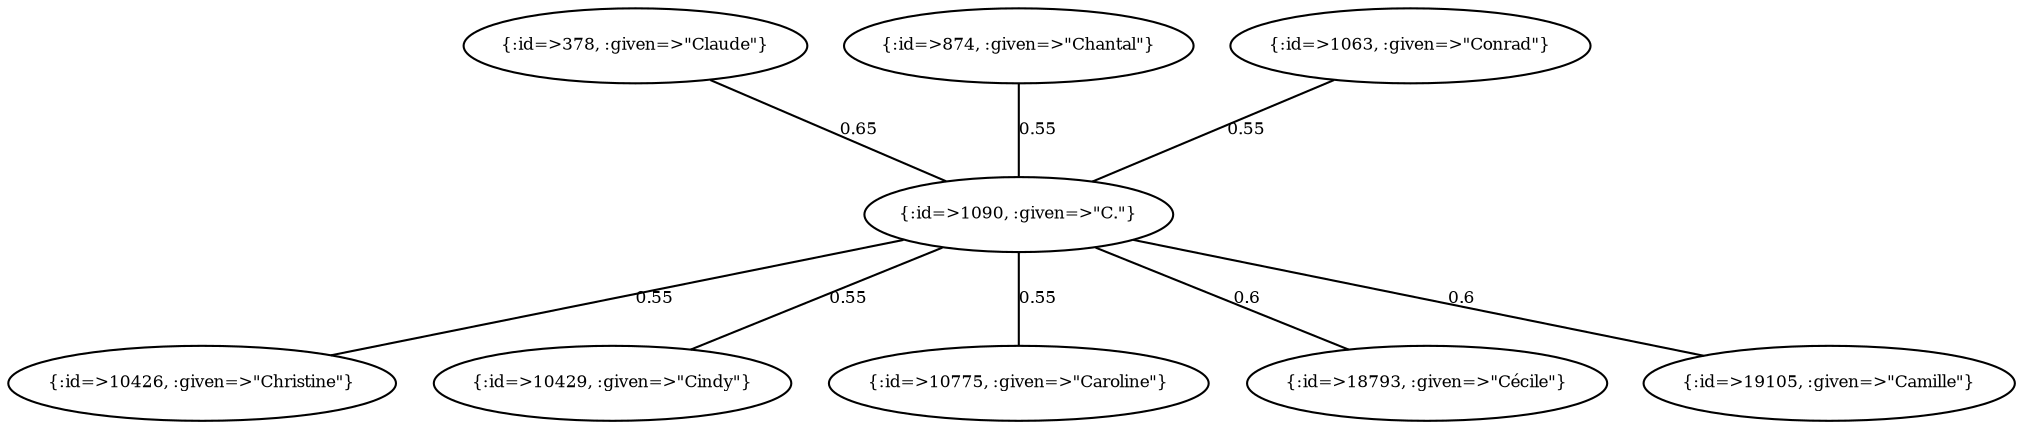 graph Collector__WeightedGraph {
    "{:id=>378, :given=>\"Claude\"}" [
        fontsize = 8,
        label = "{:id=>378, :given=>\"Claude\"}"
    ]

    "{:id=>874, :given=>\"Chantal\"}" [
        fontsize = 8,
        label = "{:id=>874, :given=>\"Chantal\"}"
    ]

    "{:id=>1063, :given=>\"Conrad\"}" [
        fontsize = 8,
        label = "{:id=>1063, :given=>\"Conrad\"}"
    ]

    "{:id=>1090, :given=>\"C.\"}" [
        fontsize = 8,
        label = "{:id=>1090, :given=>\"C.\"}"
    ]

    "{:id=>10426, :given=>\"Christine\"}" [
        fontsize = 8,
        label = "{:id=>10426, :given=>\"Christine\"}"
    ]

    "{:id=>10429, :given=>\"Cindy\"}" [
        fontsize = 8,
        label = "{:id=>10429, :given=>\"Cindy\"}"
    ]

    "{:id=>10775, :given=>\"Caroline\"}" [
        fontsize = 8,
        label = "{:id=>10775, :given=>\"Caroline\"}"
    ]

    "{:id=>18793, :given=>\"Cécile\"}" [
        fontsize = 8,
        label = "{:id=>18793, :given=>\"Cécile\"}"
    ]

    "{:id=>19105, :given=>\"Camille\"}" [
        fontsize = 8,
        label = "{:id=>19105, :given=>\"Camille\"}"
    ]

    "{:id=>378, :given=>\"Claude\"}" -- "{:id=>1090, :given=>\"C.\"}" [
        fontsize = 8,
        label = 0.65
    ]

    "{:id=>874, :given=>\"Chantal\"}" -- "{:id=>1090, :given=>\"C.\"}" [
        fontsize = 8,
        label = 0.55
    ]

    "{:id=>1063, :given=>\"Conrad\"}" -- "{:id=>1090, :given=>\"C.\"}" [
        fontsize = 8,
        label = 0.55
    ]

    "{:id=>1090, :given=>\"C.\"}" -- "{:id=>10426, :given=>\"Christine\"}" [
        fontsize = 8,
        label = 0.55
    ]

    "{:id=>1090, :given=>\"C.\"}" -- "{:id=>10429, :given=>\"Cindy\"}" [
        fontsize = 8,
        label = 0.55
    ]

    "{:id=>1090, :given=>\"C.\"}" -- "{:id=>10775, :given=>\"Caroline\"}" [
        fontsize = 8,
        label = 0.55
    ]

    "{:id=>1090, :given=>\"C.\"}" -- "{:id=>18793, :given=>\"Cécile\"}" [
        fontsize = 8,
        label = 0.6
    ]

    "{:id=>1090, :given=>\"C.\"}" -- "{:id=>19105, :given=>\"Camille\"}" [
        fontsize = 8,
        label = 0.6
    ]
}
